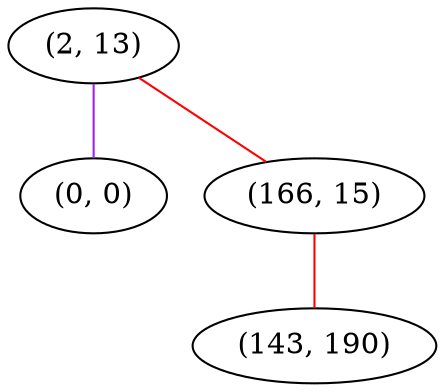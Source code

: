 graph "" {
"(2, 13)";
"(0, 0)";
"(166, 15)";
"(143, 190)";
"(2, 13)" -- "(0, 0)"  [color=purple, key=0, weight=4];
"(2, 13)" -- "(166, 15)"  [color=red, key=0, weight=1];
"(166, 15)" -- "(143, 190)"  [color=red, key=0, weight=1];
}
